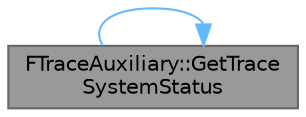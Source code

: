 digraph "FTraceAuxiliary::GetTraceSystemStatus"
{
 // INTERACTIVE_SVG=YES
 // LATEX_PDF_SIZE
  bgcolor="transparent";
  edge [fontname=Helvetica,fontsize=10,labelfontname=Helvetica,labelfontsize=10];
  node [fontname=Helvetica,fontsize=10,shape=box,height=0.2,width=0.4];
  rankdir="RL";
  Node1 [id="Node000001",label="FTraceAuxiliary::GetTrace\lSystemStatus",height=0.2,width=0.4,color="gray40", fillcolor="grey60", style="filled", fontcolor="black",tooltip="Returns the current status of the trace system."];
  Node1 -> Node1 [id="edge1_Node000001_Node000001",dir="back",color="steelblue1",style="solid",tooltip=" "];
}

